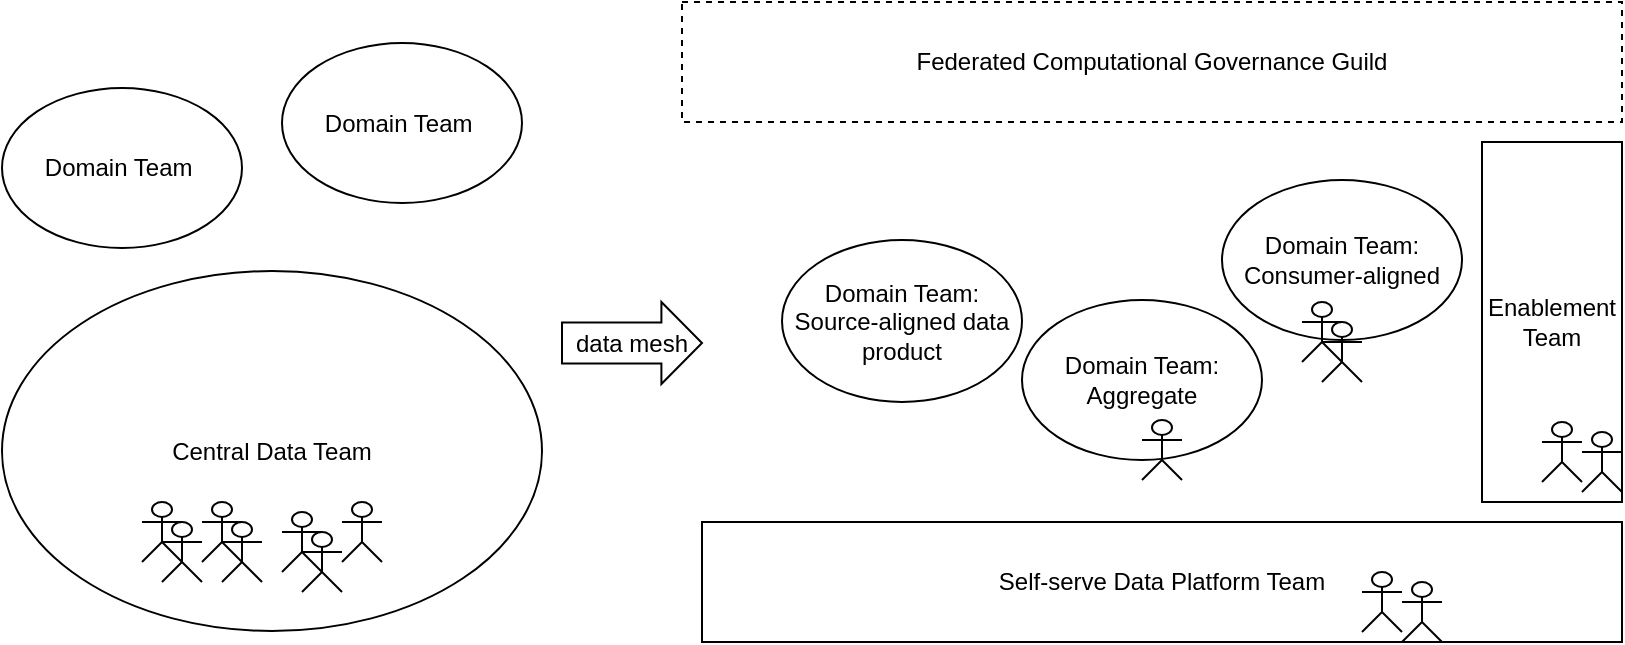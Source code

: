 <mxfile version="15.5.4" type="embed"><diagram id="27UEhvcbevQ5RNf_Fo5W" name="Status Quo"><mxGraphModel dx="520" dy="221" grid="1" gridSize="10" guides="1" tooltips="1" connect="1" arrows="1" fold="1" page="1" pageScale="1" pageWidth="827" pageHeight="1169" math="0" shadow="0"><root><mxCell id="0"/><mxCell id="1" parent="0"/><mxCell id="24" value="Central Data Team" style="ellipse;whiteSpace=wrap;html=1;" parent="1" vertex="1"><mxGeometry x="10" y="184.5" width="270" height="180" as="geometry"/></mxCell><mxCell id="25" value="Domain Team:&lt;br&gt;Consumer-aligned" style="ellipse;whiteSpace=wrap;html=1;" parent="1" vertex="1"><mxGeometry x="620" y="139" width="120" height="80" as="geometry"/></mxCell><mxCell id="26" value="Domain Team:&lt;br&gt;Aggregate" style="ellipse;whiteSpace=wrap;html=1;" parent="1" vertex="1"><mxGeometry x="520" y="199" width="120" height="80" as="geometry"/></mxCell><mxCell id="27" value="Domain Team:&lt;br&gt;Source-aligned data product" style="ellipse;whiteSpace=wrap;html=1;" parent="1" vertex="1"><mxGeometry x="400" y="169" width="120" height="81" as="geometry"/></mxCell><mxCell id="41" value="data mesh" style="shape=singleArrow;whiteSpace=wrap;html=1;arrowWidth=0.5;arrowSize=0.29;" parent="1" vertex="1"><mxGeometry x="290" y="200" width="70" height="41" as="geometry"/></mxCell><mxCell id="Ll0c5I_I1NhcwvBtaTF8-41" value="Self-serve Data Platform Team" style="rounded=0;whiteSpace=wrap;html=1;" parent="1" vertex="1"><mxGeometry x="360" y="310" width="460" height="60" as="geometry"/></mxCell><mxCell id="Ll0c5I_I1NhcwvBtaTF8-42" value="Enablement Team" style="rounded=0;whiteSpace=wrap;html=1;" parent="1" vertex="1"><mxGeometry x="750" y="120" width="70" height="180" as="geometry"/></mxCell><mxCell id="Ll0c5I_I1NhcwvBtaTF8-43" value="Federated Computational Governance Guild" style="rounded=0;whiteSpace=wrap;html=1;dashed=1;" parent="1" vertex="1"><mxGeometry x="350" y="50" width="470" height="60" as="geometry"/></mxCell><mxCell id="Ll0c5I_I1NhcwvBtaTF8-50" value="" style="group" parent="1" vertex="1" connectable="0"><mxGeometry x="690" y="335" width="40" height="35" as="geometry"/></mxCell><mxCell id="Ll0c5I_I1NhcwvBtaTF8-51" value="" style="shape=umlActor;verticalLabelPosition=bottom;verticalAlign=top;html=1;outlineConnect=0;" parent="Ll0c5I_I1NhcwvBtaTF8-50" vertex="1"><mxGeometry x="20" y="5" width="20" height="30" as="geometry"/></mxCell><mxCell id="Ll0c5I_I1NhcwvBtaTF8-52" value="" style="shape=umlActor;verticalLabelPosition=bottom;verticalAlign=top;html=1;outlineConnect=0;" parent="Ll0c5I_I1NhcwvBtaTF8-50" vertex="1"><mxGeometry width="20" height="30" as="geometry"/></mxCell><mxCell id="Ll0c5I_I1NhcwvBtaTF8-53" value="" style="group" parent="1" vertex="1" connectable="0"><mxGeometry x="660" y="200" width="40" height="35" as="geometry"/></mxCell><mxCell id="Ll0c5I_I1NhcwvBtaTF8-55" value="" style="shape=umlActor;verticalLabelPosition=bottom;verticalAlign=top;html=1;outlineConnect=0;" parent="Ll0c5I_I1NhcwvBtaTF8-53" vertex="1"><mxGeometry width="20" height="30" as="geometry"/></mxCell><mxCell id="Ll0c5I_I1NhcwvBtaTF8-90" value="" style="shape=umlActor;verticalLabelPosition=bottom;verticalAlign=top;html=1;outlineConnect=0;" parent="Ll0c5I_I1NhcwvBtaTF8-53" vertex="1"><mxGeometry x="10" y="10" width="20" height="30" as="geometry"/></mxCell><mxCell id="Ll0c5I_I1NhcwvBtaTF8-61" value="" style="group" parent="1" vertex="1" connectable="0"><mxGeometry x="780" y="260" width="40" height="35" as="geometry"/></mxCell><mxCell id="Ll0c5I_I1NhcwvBtaTF8-62" value="" style="shape=umlActor;verticalLabelPosition=bottom;verticalAlign=top;html=1;outlineConnect=0;" parent="Ll0c5I_I1NhcwvBtaTF8-61" vertex="1"><mxGeometry x="20" y="5" width="20" height="30" as="geometry"/></mxCell><mxCell id="Ll0c5I_I1NhcwvBtaTF8-63" value="" style="shape=umlActor;verticalLabelPosition=bottom;verticalAlign=top;html=1;outlineConnect=0;" parent="Ll0c5I_I1NhcwvBtaTF8-61" vertex="1"><mxGeometry width="20" height="30" as="geometry"/></mxCell><mxCell id="Ll0c5I_I1NhcwvBtaTF8-64" value="" style="group" parent="1" vertex="1" connectable="0"><mxGeometry x="580" y="259" width="40" height="35" as="geometry"/></mxCell><mxCell id="Ll0c5I_I1NhcwvBtaTF8-66" value="" style="shape=umlActor;verticalLabelPosition=bottom;verticalAlign=top;html=1;outlineConnect=0;" parent="Ll0c5I_I1NhcwvBtaTF8-64" vertex="1"><mxGeometry width="20" height="30" as="geometry"/></mxCell><mxCell id="Ll0c5I_I1NhcwvBtaTF8-76" value="Domain Team&amp;nbsp;" style="ellipse;whiteSpace=wrap;html=1;" parent="1" vertex="1"><mxGeometry x="10" y="93" width="120" height="80" as="geometry"/></mxCell><mxCell id="Ll0c5I_I1NhcwvBtaTF8-78" value="Domain Team&amp;nbsp;" style="ellipse;whiteSpace=wrap;html=1;" parent="1" vertex="1"><mxGeometry x="150" y="70.5" width="120" height="80" as="geometry"/></mxCell><mxCell id="46" value="" style="shape=umlActor;verticalLabelPosition=bottom;verticalAlign=top;html=1;outlineConnect=0;" vertex="1" parent="1"><mxGeometry x="150" y="305" width="20" height="30" as="geometry"/></mxCell><mxCell id="47" value="" style="shape=umlActor;verticalLabelPosition=bottom;verticalAlign=top;html=1;outlineConnect=0;" vertex="1" parent="1"><mxGeometry x="180" y="300" width="20" height="30" as="geometry"/></mxCell><mxCell id="48" value="" style="group" vertex="1" connectable="0" parent="1"><mxGeometry x="80" y="300" width="40" height="35" as="geometry"/></mxCell><mxCell id="50" value="" style="shape=umlActor;verticalLabelPosition=bottom;verticalAlign=top;html=1;outlineConnect=0;" vertex="1" parent="48"><mxGeometry width="20" height="30" as="geometry"/></mxCell><mxCell id="49" value="" style="shape=umlActor;verticalLabelPosition=bottom;verticalAlign=top;html=1;outlineConnect=0;" vertex="1" parent="1"><mxGeometry x="110" y="300" width="20" height="30" as="geometry"/></mxCell><mxCell id="52" value="" style="shape=umlActor;verticalLabelPosition=bottom;verticalAlign=top;html=1;outlineConnect=0;" vertex="1" parent="1"><mxGeometry x="160" y="315" width="20" height="30" as="geometry"/></mxCell><mxCell id="54" value="" style="group" vertex="1" connectable="0" parent="1"><mxGeometry x="90" y="310" width="40" height="35" as="geometry"/></mxCell><mxCell id="55" value="" style="shape=umlActor;verticalLabelPosition=bottom;verticalAlign=top;html=1;outlineConnect=0;" vertex="1" parent="54"><mxGeometry width="20" height="30" as="geometry"/></mxCell><mxCell id="56" value="" style="shape=umlActor;verticalLabelPosition=bottom;verticalAlign=top;html=1;outlineConnect=0;" vertex="1" parent="1"><mxGeometry x="120" y="310" width="20" height="30" as="geometry"/></mxCell></root></mxGraphModel></diagram></mxfile>